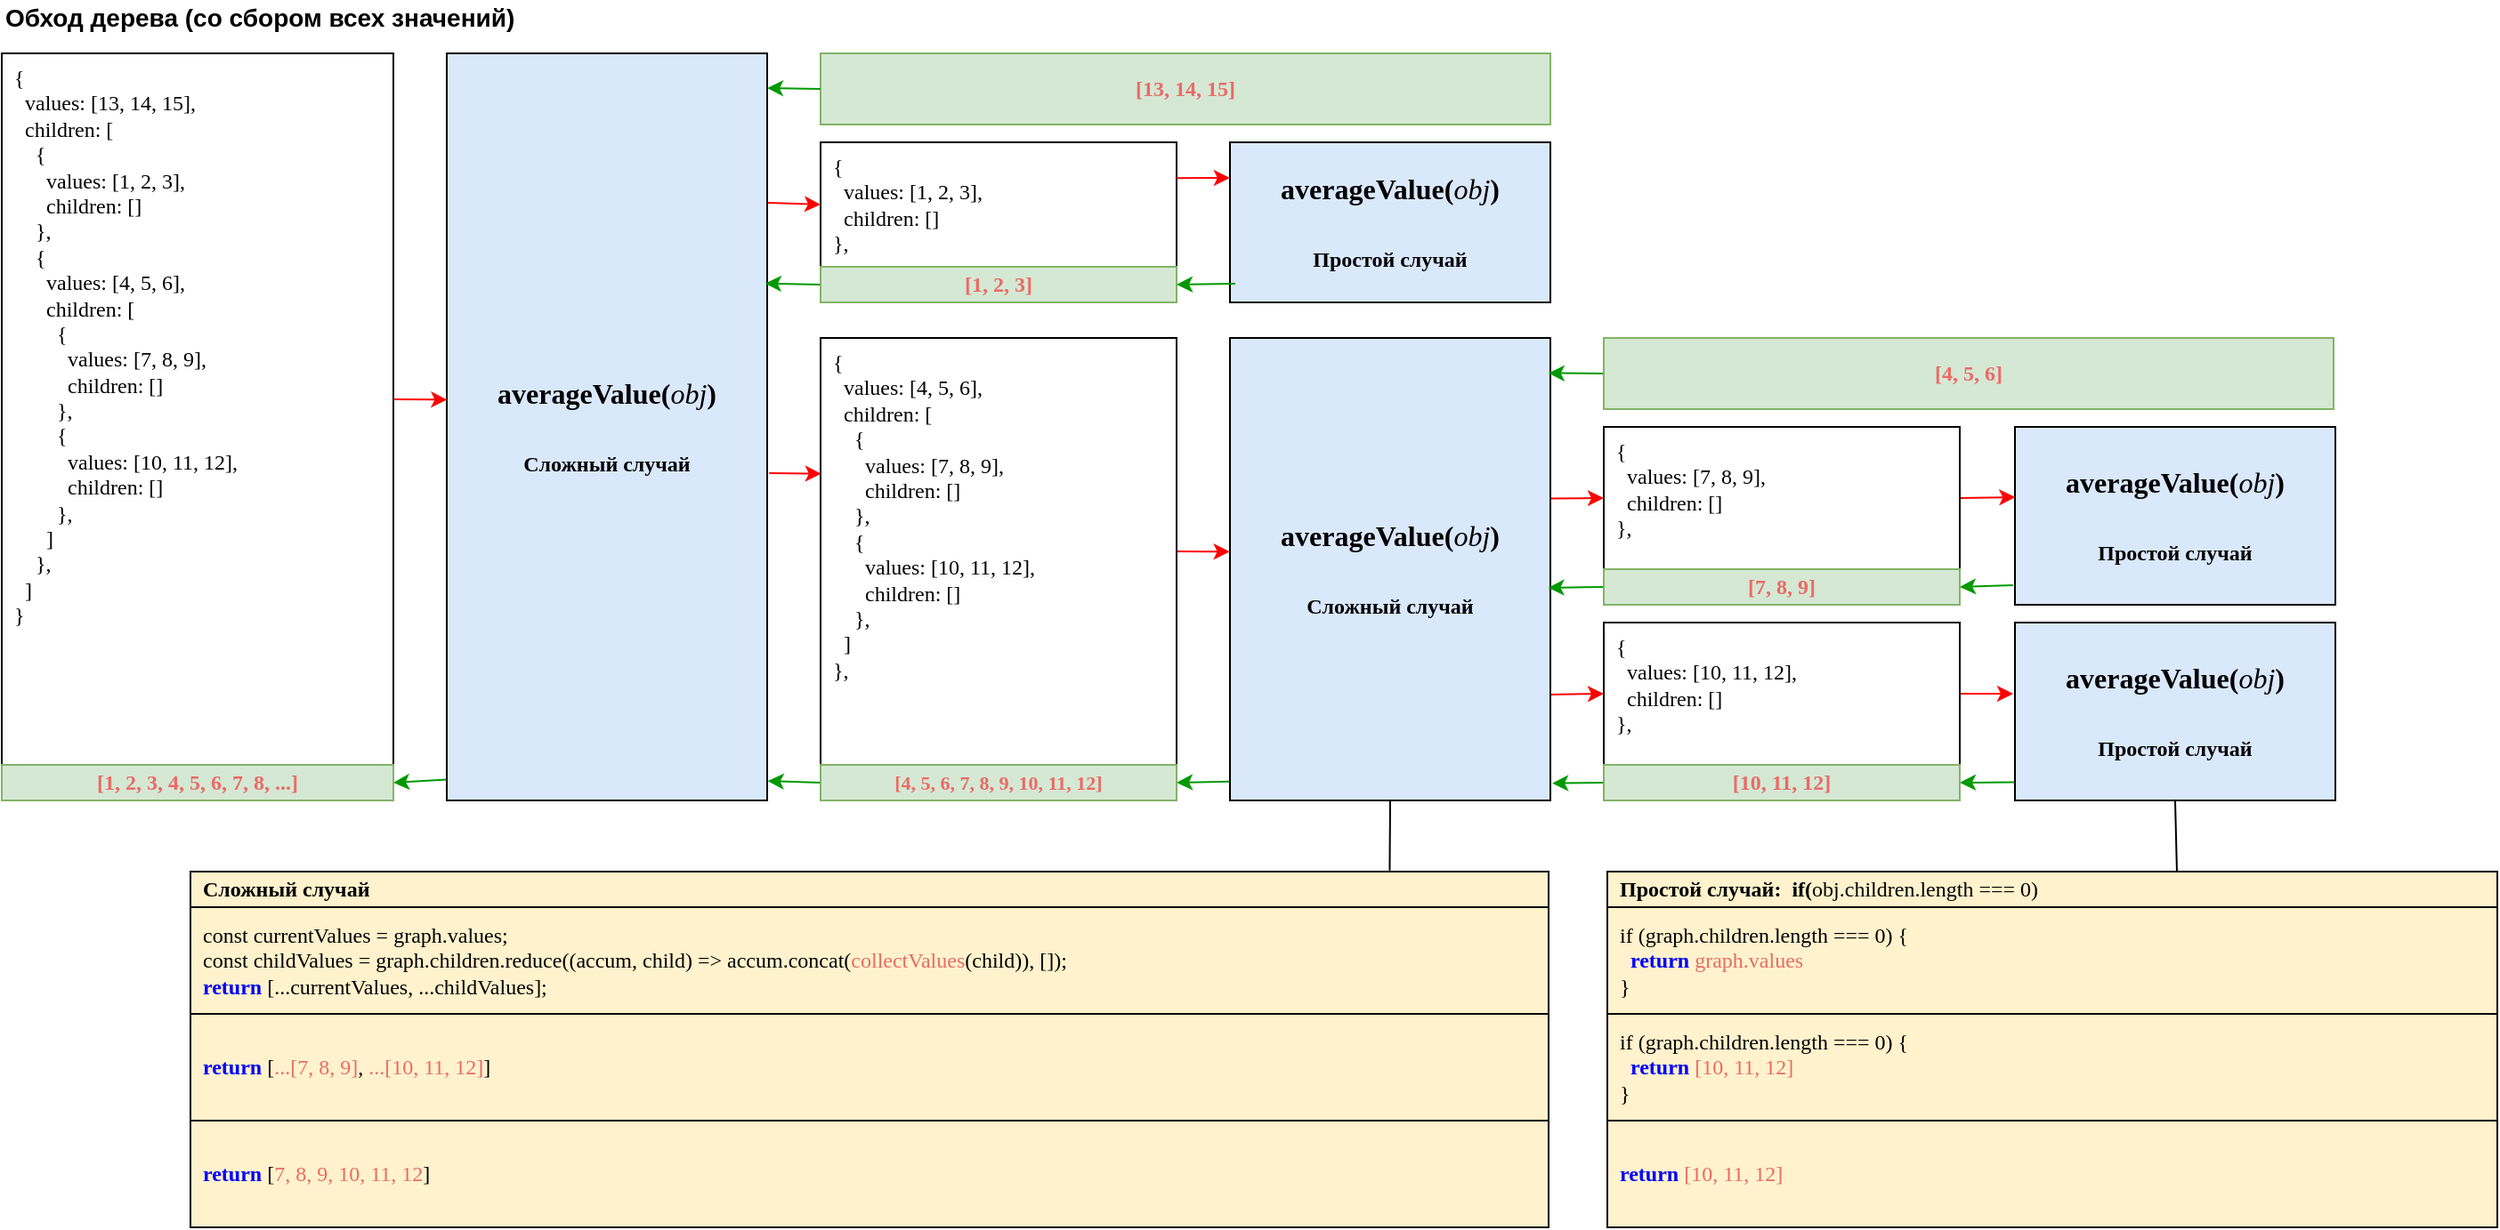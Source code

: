 <mxfile version="16.5.1" type="device"><diagram id="dmgtFecwRVRcoEDTW0UY" name="Page-1"><mxGraphModel dx="1422" dy="875" grid="1" gridSize="10" guides="1" tooltips="1" connect="1" arrows="1" fold="1" page="1" pageScale="1" pageWidth="827" pageHeight="1169" math="0" shadow="0"><root><mxCell id="0"/><mxCell id="1" parent="0"/><mxCell id="QXb-2TPMlepAqoLkhRyg-38" value="Обход дерева (со сбором всех значений)" style="text;html=1;align=left;verticalAlign=middle;resizable=0;points=[];autosize=1;strokeColor=none;fillColor=none;fontStyle=1;fontSize=14;" parent="1" vertex="1"><mxGeometry x="20" y="10" width="300" height="20" as="geometry"/></mxCell><mxCell id="5UP8F2NL8LWJWZPyWAR8-9" value="&lt;div&gt;{&lt;/div&gt;&lt;div&gt;&amp;nbsp; values: [13, 14, 15],&lt;/div&gt;&lt;div&gt;&amp;nbsp; children: [&lt;/div&gt;&lt;div&gt;&amp;nbsp; &amp;nbsp; {&lt;/div&gt;&lt;div&gt;&amp;nbsp; &amp;nbsp; &amp;nbsp; values: [1, 2, 3],&lt;/div&gt;&lt;div&gt;&amp;nbsp; &amp;nbsp; &amp;nbsp; children: []&lt;/div&gt;&lt;div&gt;&amp;nbsp; &amp;nbsp; },&lt;/div&gt;&lt;div&gt;&amp;nbsp; &amp;nbsp; {&lt;/div&gt;&lt;div&gt;&amp;nbsp; &amp;nbsp; &amp;nbsp; values: [4, 5, 6],&lt;/div&gt;&lt;div&gt;&amp;nbsp; &amp;nbsp; &amp;nbsp; children: [&lt;/div&gt;&lt;div&gt;&amp;nbsp; &amp;nbsp; &amp;nbsp; &amp;nbsp; {&lt;/div&gt;&lt;div&gt;&amp;nbsp; &amp;nbsp; &amp;nbsp; &amp;nbsp; &amp;nbsp; values: [7, 8, 9],&lt;/div&gt;&lt;div&gt;&amp;nbsp; &amp;nbsp; &amp;nbsp; &amp;nbsp; &amp;nbsp; children: []&lt;/div&gt;&lt;div&gt;&amp;nbsp; &amp;nbsp; &amp;nbsp; &amp;nbsp; },&lt;/div&gt;&lt;div&gt;&amp;nbsp; &amp;nbsp; &amp;nbsp; &amp;nbsp; {&lt;/div&gt;&lt;div&gt;&amp;nbsp; &amp;nbsp; &amp;nbsp; &amp;nbsp; &amp;nbsp; values: [10, 11, 12],&lt;/div&gt;&lt;div&gt;&amp;nbsp; &amp;nbsp; &amp;nbsp; &amp;nbsp; &amp;nbsp; children: []&lt;/div&gt;&lt;div&gt;&amp;nbsp; &amp;nbsp; &amp;nbsp; &amp;nbsp; },&lt;/div&gt;&lt;div&gt;&amp;nbsp; &amp;nbsp; &amp;nbsp; ]&lt;/div&gt;&lt;div&gt;&amp;nbsp; &amp;nbsp; },&lt;/div&gt;&lt;div&gt;&amp;nbsp; ]&lt;/div&gt;&lt;div&gt;}&lt;/div&gt;" style="rounded=0;whiteSpace=wrap;html=1;shadow=0;fontFamily=Consolas;strokeColor=default;gradientColor=none;spacingLeft=5;spacingRight=5;align=left;verticalAlign=top;" parent="1" vertex="1"><mxGeometry x="20" y="40" width="220" height="400" as="geometry"/></mxCell><mxCell id="QH0IXqpswC3jFr7NmRqe-2" value="&lt;div&gt;{&lt;/div&gt;&lt;div&gt;&amp;nbsp; values: [1, 2, 3],&lt;/div&gt;&lt;div&gt;&amp;nbsp; children: []&lt;/div&gt;&lt;div&gt;},&lt;/div&gt;" style="rounded=0;whiteSpace=wrap;html=1;shadow=0;fontFamily=Consolas;align=left;spacingLeft=5;spacingRight=5;verticalAlign=top;" parent="1" vertex="1"><mxGeometry x="480" y="90" width="200" height="70" as="geometry"/></mxCell><mxCell id="Xfr0jiWELPqXWMudC1oe-54" style="edgeStyle=none;rounded=0;orthogonalLoop=1;jettySize=auto;html=1;exitX=1.006;exitY=0.562;exitDx=0;exitDy=0;entryX=0.002;entryY=0.318;entryDx=0;entryDy=0;entryPerimeter=0;fontFamily=Consolas;fontColor=#000000;strokeColor=#FF0000;exitPerimeter=0;" parent="1" source="QH0IXqpswC3jFr7NmRqe-20" target="Xfr0jiWELPqXWMudC1oe-3" edge="1"><mxGeometry relative="1" as="geometry"/></mxCell><mxCell id="Xfr0jiWELPqXWMudC1oe-55" style="edgeStyle=none;rounded=0;orthogonalLoop=1;jettySize=auto;html=1;exitX=1.002;exitY=0.2;exitDx=0;exitDy=0;entryX=0;entryY=0.5;entryDx=0;entryDy=0;fontFamily=Consolas;fontColor=#000000;strokeColor=#FF0000;exitPerimeter=0;" parent="1" source="QH0IXqpswC3jFr7NmRqe-20" target="QH0IXqpswC3jFr7NmRqe-2" edge="1"><mxGeometry relative="1" as="geometry"/></mxCell><mxCell id="Xfr0jiWELPqXWMudC1oe-70" style="edgeStyle=none;rounded=0;orthogonalLoop=1;jettySize=auto;html=1;exitX=0.001;exitY=0.972;exitDx=0;exitDy=0;entryX=1;entryY=0.5;entryDx=0;entryDy=0;fontFamily=Consolas;fontColor=#EA6B66;endArrow=classic;endFill=1;strokeColor=#009900;exitPerimeter=0;" parent="1" source="QH0IXqpswC3jFr7NmRqe-20" target="QH0IXqpswC3jFr7NmRqe-111" edge="1"><mxGeometry relative="1" as="geometry"/></mxCell><mxCell id="QH0IXqpswC3jFr7NmRqe-20" value="averageValue(&lt;i style=&quot;font-weight: 400&quot;&gt;obj&lt;/i&gt;)&lt;br&gt;&lt;br&gt;&lt;b style=&quot;font-size: 12px&quot;&gt;Сложный случай&lt;/b&gt;" style="rounded=0;fillColor=#dae8fc;strokeColor=default;shadow=0;gradientColor=none;whiteSpace=wrap;html=1;fontFamily=Consolas;fontSize=16;fontStyle=1;glass=0;" parent="1" vertex="1"><mxGeometry x="270" y="40" width="180" height="420" as="geometry"/></mxCell><mxCell id="Xfr0jiWELPqXWMudC1oe-68" style="edgeStyle=none;rounded=0;orthogonalLoop=1;jettySize=auto;html=1;exitX=0;exitY=0.5;exitDx=0;exitDy=0;entryX=0.994;entryY=0.308;entryDx=0;entryDy=0;entryPerimeter=0;fontFamily=Consolas;fontColor=#EA6B66;endArrow=classic;endFill=1;strokeColor=#009900;" parent="1" source="QH0IXqpswC3jFr7NmRqe-22" target="QH0IXqpswC3jFr7NmRqe-20" edge="1"><mxGeometry relative="1" as="geometry"/></mxCell><mxCell id="QH0IXqpswC3jFr7NmRqe-22" value="&lt;span style=&quot;color: rgb(234 , 107 , 102) ; font-family: &amp;#34;consolas&amp;#34; ; text-align: left&quot;&gt;[1, 2, 3]&lt;/span&gt;" style="rounded=0;whiteSpace=wrap;html=1;shadow=0;fontFamily=Consolas;strokeColor=#82b366;align=center;spacingLeft=5;spacingRight=5;verticalAlign=middle;fillColor=#d5e8d4;fontStyle=1" parent="1" vertex="1"><mxGeometry x="480" y="160" width="200" height="20" as="geometry"/></mxCell><mxCell id="QH0IXqpswC3jFr7NmRqe-111" value="&lt;div style=&quot;text-align: left&quot;&gt;&lt;font color=&quot;#ea6b66&quot; face=&quot;consolas&quot;&gt;[1, 2, 3, 4, 5, 6, 7, 8, ...&lt;/font&gt;&lt;span style=&quot;color: rgb(234 , 107 , 102) ; font-family: &amp;#34;consolas&amp;#34;&quot;&gt;]&lt;/span&gt;&lt;/div&gt;" style="rounded=0;whiteSpace=wrap;html=1;shadow=0;fontFamily=Consolas;strokeColor=#82b366;align=center;spacingLeft=5;spacingRight=5;verticalAlign=middle;fillColor=#d5e8d4;fontStyle=1" parent="1" vertex="1"><mxGeometry x="20" y="440" width="220" height="20" as="geometry"/></mxCell><mxCell id="Xfr0jiWELPqXWMudC1oe-49" style="edgeStyle=none;rounded=0;orthogonalLoop=1;jettySize=auto;html=1;exitX=0.998;exitY=0.347;exitDx=0;exitDy=0;entryX=0;entryY=0.5;entryDx=0;entryDy=0;fontFamily=Consolas;fontColor=#000000;exitPerimeter=0;strokeColor=#FF0000;" parent="1" source="Xfr0jiWELPqXWMudC1oe-2" target="Xfr0jiWELPqXWMudC1oe-7" edge="1"><mxGeometry relative="1" as="geometry"/></mxCell><mxCell id="Xfr0jiWELPqXWMudC1oe-50" style="edgeStyle=none;rounded=0;orthogonalLoop=1;jettySize=auto;html=1;exitX=0.997;exitY=0.771;exitDx=0;exitDy=0;entryX=0;entryY=0.5;entryDx=0;entryDy=0;fontFamily=Consolas;fontColor=#000000;strokeColor=#FF0000;exitPerimeter=0;" parent="1" source="Xfr0jiWELPqXWMudC1oe-2" target="Xfr0jiWELPqXWMudC1oe-10" edge="1"><mxGeometry relative="1" as="geometry"/></mxCell><mxCell id="Xfr0jiWELPqXWMudC1oe-58" style="edgeStyle=none;rounded=0;orthogonalLoop=1;jettySize=auto;html=1;exitX=0.5;exitY=1;exitDx=0;exitDy=0;entryX=0.883;entryY=-0.029;entryDx=0;entryDy=0;entryPerimeter=0;fontFamily=Consolas;fontColor=#000000;endArrow=none;endFill=0;strokeColor=#000000;" parent="1" source="Xfr0jiWELPqXWMudC1oe-2" target="Xfr0jiWELPqXWMudC1oe-23" edge="1"><mxGeometry relative="1" as="geometry"/></mxCell><mxCell id="Xfr0jiWELPqXWMudC1oe-67" style="edgeStyle=none;rounded=0;orthogonalLoop=1;jettySize=auto;html=1;exitX=0;exitY=0.959;exitDx=0;exitDy=0;entryX=1;entryY=0.5;entryDx=0;entryDy=0;fontFamily=Consolas;fontColor=#EA6B66;endArrow=classic;endFill=1;strokeColor=#009900;exitPerimeter=0;" parent="1" source="Xfr0jiWELPqXWMudC1oe-2" target="Xfr0jiWELPqXWMudC1oe-4" edge="1"><mxGeometry relative="1" as="geometry"/></mxCell><mxCell id="Xfr0jiWELPqXWMudC1oe-2" value="&lt;span style=&quot;font-weight: 700&quot;&gt;averageValue(&lt;/span&gt;&lt;i&gt;obj&lt;/i&gt;&lt;span style=&quot;font-weight: 700&quot;&gt;)&lt;br&gt;&lt;br&gt;&lt;/span&gt;&lt;b style=&quot;font-size: 12px&quot;&gt;Сложный случай&lt;/b&gt;&lt;span style=&quot;font-weight: 700&quot;&gt;&lt;br&gt;&lt;/span&gt;" style="rounded=0;fillColor=#dae8fc;strokeColor=default;shadow=0;gradientColor=none;whiteSpace=wrap;html=1;fontFamily=Consolas;fontSize=16;" parent="1" vertex="1"><mxGeometry x="710" y="200" width="180" height="260" as="geometry"/></mxCell><mxCell id="Xfr0jiWELPqXWMudC1oe-53" style="edgeStyle=none;rounded=0;orthogonalLoop=1;jettySize=auto;html=1;exitX=1;exitY=0.5;exitDx=0;exitDy=0;fontFamily=Consolas;fontColor=#000000;strokeColor=#FF0000;entryX=-0.001;entryY=0.462;entryDx=0;entryDy=0;entryPerimeter=0;" parent="1" source="Xfr0jiWELPqXWMudC1oe-3" target="Xfr0jiWELPqXWMudC1oe-2" edge="1"><mxGeometry relative="1" as="geometry"><mxPoint x="710" y="315.143" as="targetPoint"/></mxGeometry></mxCell><mxCell id="Xfr0jiWELPqXWMudC1oe-3" value="&lt;div&gt;{&lt;/div&gt;&lt;div&gt;&amp;nbsp; values: [4, 5, 6],&lt;/div&gt;&lt;div&gt;&amp;nbsp; children: [&lt;/div&gt;&lt;div&gt;&amp;nbsp; &amp;nbsp; {&lt;/div&gt;&lt;div&gt;&amp;nbsp; &amp;nbsp; &amp;nbsp; values: [7, 8, 9],&lt;/div&gt;&lt;div&gt;&amp;nbsp; &amp;nbsp; &amp;nbsp; children: []&lt;/div&gt;&lt;div&gt;&amp;nbsp; &amp;nbsp; },&lt;/div&gt;&lt;div&gt;&amp;nbsp; &amp;nbsp; {&lt;/div&gt;&lt;div&gt;&amp;nbsp; &amp;nbsp; &amp;nbsp; values: [10, 11, 12],&lt;/div&gt;&lt;div&gt;&amp;nbsp; &amp;nbsp; &amp;nbsp; children: []&lt;/div&gt;&lt;div&gt;&amp;nbsp; &amp;nbsp; },&lt;/div&gt;&lt;div&gt;&amp;nbsp; ]&lt;/div&gt;&lt;div&gt;},&lt;/div&gt;" style="rounded=0;whiteSpace=wrap;html=1;shadow=0;fontFamily=Consolas;align=left;spacingLeft=5;spacingRight=5;verticalAlign=top;" parent="1" vertex="1"><mxGeometry x="480" y="200" width="200" height="240" as="geometry"/></mxCell><mxCell id="Xfr0jiWELPqXWMudC1oe-69" style="edgeStyle=none;rounded=0;orthogonalLoop=1;jettySize=auto;html=1;exitX=0;exitY=0.5;exitDx=0;exitDy=0;entryX=1.002;entryY=0.974;entryDx=0;entryDy=0;entryPerimeter=0;fontFamily=Consolas;fontColor=#EA6B66;endArrow=classic;endFill=1;strokeColor=#009900;" parent="1" source="Xfr0jiWELPqXWMudC1oe-4" target="QH0IXqpswC3jFr7NmRqe-20" edge="1"><mxGeometry relative="1" as="geometry"/></mxCell><mxCell id="Xfr0jiWELPqXWMudC1oe-4" value="&lt;div style=&quot;text-align: left; font-size: 11px;&quot;&gt;&lt;span style=&quot;font-size: 11px;&quot;&gt;&lt;font color=&quot;#ea6b66&quot; face=&quot;consolas&quot; style=&quot;font-size: 11px;&quot;&gt;[4, 5, 6, 7, 8, 9, 10, 11, 12]&lt;/font&gt;&lt;/span&gt;&lt;/div&gt;" style="rounded=0;whiteSpace=wrap;html=1;shadow=0;fontFamily=Consolas;strokeColor=#82b366;align=center;spacingLeft=5;spacingRight=5;verticalAlign=middle;fillColor=#d5e8d4;fontStyle=1;fontSize=11;" parent="1" vertex="1"><mxGeometry x="480" y="440" width="200" height="20" as="geometry"/></mxCell><mxCell id="Xfr0jiWELPqXWMudC1oe-62" style="edgeStyle=none;rounded=0;orthogonalLoop=1;jettySize=auto;html=1;exitX=-0.006;exitY=0.89;exitDx=0;exitDy=0;entryX=1;entryY=0.5;entryDx=0;entryDy=0;fontFamily=Consolas;fontColor=#EA6B66;endArrow=classic;endFill=1;strokeColor=#009900;exitPerimeter=0;" parent="1" source="Xfr0jiWELPqXWMudC1oe-6" target="Xfr0jiWELPqXWMudC1oe-8" edge="1"><mxGeometry relative="1" as="geometry"/></mxCell><mxCell id="Xfr0jiWELPqXWMudC1oe-6" value="&lt;span style=&quot;font-weight: 700&quot;&gt;averageValue(&lt;/span&gt;&lt;i&gt;obj&lt;/i&gt;&lt;b&gt;)&lt;/b&gt;&lt;br&gt;&lt;font style=&quot;font-size: 12px&quot;&gt;&lt;br&gt;&lt;b&gt;Простой случай&lt;/b&gt;&lt;/font&gt;" style="fillColor=#dae8fc;strokeColor=default;shadow=0;gradientColor=none;whiteSpace=wrap;html=1;fontFamily=Consolas;fontSize=16;" parent="1" vertex="1"><mxGeometry x="1151" y="250" width="180" height="100" as="geometry"/></mxCell><mxCell id="Xfr0jiWELPqXWMudC1oe-51" style="edgeStyle=none;rounded=0;orthogonalLoop=1;jettySize=auto;html=1;exitX=1;exitY=0.5;exitDx=0;exitDy=0;entryX=0.001;entryY=0.395;entryDx=0;entryDy=0;entryPerimeter=0;fontFamily=Consolas;fontColor=#000000;strokeColor=#FF0000;" parent="1" source="Xfr0jiWELPqXWMudC1oe-7" target="Xfr0jiWELPqXWMudC1oe-6" edge="1"><mxGeometry relative="1" as="geometry"/></mxCell><mxCell id="Xfr0jiWELPqXWMudC1oe-7" value="&lt;div&gt;{&lt;/div&gt;&lt;div&gt;&amp;nbsp; values: [7, 8, 9],&lt;/div&gt;&lt;div&gt;&amp;nbsp; children: []&lt;/div&gt;&lt;div&gt;},&lt;/div&gt;" style="rounded=0;whiteSpace=wrap;html=1;shadow=0;fontFamily=Consolas;align=left;spacingLeft=5;spacingRight=5;verticalAlign=top;" parent="1" vertex="1"><mxGeometry x="920" y="250" width="200" height="80" as="geometry"/></mxCell><mxCell id="Xfr0jiWELPqXWMudC1oe-65" style="edgeStyle=none;rounded=0;orthogonalLoop=1;jettySize=auto;html=1;exitX=0;exitY=0.5;exitDx=0;exitDy=0;entryX=0.993;entryY=0.54;entryDx=0;entryDy=0;entryPerimeter=0;fontFamily=Consolas;fontColor=#EA6B66;endArrow=classic;endFill=1;strokeColor=#009900;" parent="1" source="Xfr0jiWELPqXWMudC1oe-8" target="Xfr0jiWELPqXWMudC1oe-2" edge="1"><mxGeometry relative="1" as="geometry"/></mxCell><mxCell id="Xfr0jiWELPqXWMudC1oe-8" value="&lt;span style=&quot;color: rgb(234 , 107 , 102) ; font-family: &amp;#34;consolas&amp;#34; ; text-align: left&quot;&gt;[7, 8, 9]&lt;/span&gt;" style="rounded=0;whiteSpace=wrap;html=1;shadow=0;fontFamily=Consolas;strokeColor=#82b366;align=center;spacingLeft=5;spacingRight=5;verticalAlign=middle;fillColor=#d5e8d4;fontStyle=1" parent="1" vertex="1"><mxGeometry x="920" y="330" width="200" height="20" as="geometry"/></mxCell><mxCell id="Xfr0jiWELPqXWMudC1oe-57" style="edgeStyle=none;rounded=0;orthogonalLoop=1;jettySize=auto;html=1;exitX=0.5;exitY=1;exitDx=0;exitDy=0;entryX=0.64;entryY=0.029;entryDx=0;entryDy=0;entryPerimeter=0;fontFamily=Consolas;fontColor=#000000;strokeColor=#000000;endArrow=none;endFill=0;" parent="1" source="Xfr0jiWELPqXWMudC1oe-9" target="Xfr0jiWELPqXWMudC1oe-13" edge="1"><mxGeometry relative="1" as="geometry"/></mxCell><mxCell id="Xfr0jiWELPqXWMudC1oe-63" style="edgeStyle=none;rounded=0;orthogonalLoop=1;jettySize=auto;html=1;exitX=-0.002;exitY=0.897;exitDx=0;exitDy=0;entryX=1;entryY=0.5;entryDx=0;entryDy=0;fontFamily=Consolas;fontColor=#EA6B66;endArrow=classic;endFill=1;strokeColor=#009900;exitPerimeter=0;" parent="1" source="Xfr0jiWELPqXWMudC1oe-9" target="Xfr0jiWELPqXWMudC1oe-11" edge="1"><mxGeometry relative="1" as="geometry"/></mxCell><mxCell id="Xfr0jiWELPqXWMudC1oe-9" value="&lt;span style=&quot;font-weight: 700&quot;&gt;averageValue(&lt;/span&gt;&lt;i&gt;obj&lt;/i&gt;&lt;b&gt;)&lt;/b&gt;&lt;br&gt;&lt;font style=&quot;font-size: 12px&quot;&gt;&lt;br&gt;&lt;b&gt;Простой случай&lt;/b&gt;&lt;/font&gt;" style="rounded=0;fillColor=#dae8fc;strokeColor=default;shadow=0;gradientColor=none;whiteSpace=wrap;html=1;fontFamily=Consolas;fontSize=16;" parent="1" vertex="1"><mxGeometry x="1151" y="360" width="180" height="100" as="geometry"/></mxCell><mxCell id="Xfr0jiWELPqXWMudC1oe-52" style="edgeStyle=none;rounded=0;orthogonalLoop=1;jettySize=auto;html=1;exitX=1;exitY=0.5;exitDx=0;exitDy=0;fontFamily=Consolas;fontColor=#000000;strokeColor=#FF0000;" parent="1" source="Xfr0jiWELPqXWMudC1oe-10" edge="1"><mxGeometry relative="1" as="geometry"><mxPoint x="1150" y="400" as="targetPoint"/></mxGeometry></mxCell><mxCell id="Xfr0jiWELPqXWMudC1oe-10" value="&lt;div&gt;{&lt;/div&gt;&lt;div&gt;&amp;nbsp; values: [10, 11, 12],&lt;/div&gt;&lt;div&gt;&amp;nbsp; children: []&lt;/div&gt;&lt;div&gt;},&lt;/div&gt;" style="rounded=0;whiteSpace=wrap;html=1;shadow=0;fontFamily=Consolas;align=left;spacingLeft=5;spacingRight=5;verticalAlign=top;" parent="1" vertex="1"><mxGeometry x="920" y="360" width="200" height="80" as="geometry"/></mxCell><mxCell id="Xfr0jiWELPqXWMudC1oe-64" style="edgeStyle=none;rounded=0;orthogonalLoop=1;jettySize=auto;html=1;exitX=0;exitY=0.5;exitDx=0;exitDy=0;entryX=1.006;entryY=0.963;entryDx=0;entryDy=0;entryPerimeter=0;fontFamily=Consolas;fontColor=#EA6B66;endArrow=classic;endFill=1;strokeColor=#009900;" parent="1" source="Xfr0jiWELPqXWMudC1oe-11" target="Xfr0jiWELPqXWMudC1oe-2" edge="1"><mxGeometry relative="1" as="geometry"/></mxCell><mxCell id="Xfr0jiWELPqXWMudC1oe-11" value="&lt;span style=&quot;color: rgb(234 , 107 , 102) ; font-family: &amp;#34;consolas&amp;#34; ; text-align: left&quot;&gt;[10, 11, 12]&lt;/span&gt;" style="rounded=0;whiteSpace=wrap;html=1;shadow=0;fontFamily=Consolas;strokeColor=#82b366;align=center;spacingLeft=5;spacingRight=5;verticalAlign=middle;fillColor=#d5e8d4;fontStyle=1" parent="1" vertex="1"><mxGeometry x="920" y="440" width="200" height="20" as="geometry"/></mxCell><mxCell id="Xfr0jiWELPqXWMudC1oe-12" value="" style="shape=table;startSize=0;container=1;collapsible=0;childLayout=tableLayout;fontColor=#EA6B66;fillColor=#FFF2CC;align=left;spacingLeft=5;spacingRight=5;" parent="1" vertex="1"><mxGeometry x="922" y="500" width="500" height="200" as="geometry"/></mxCell><mxCell id="Xfr0jiWELPqXWMudC1oe-13" style="shape=tableRow;horizontal=0;startSize=0;swimlaneHead=0;swimlaneBody=0;top=0;left=0;bottom=0;right=0;collapsible=0;dropTarget=0;fillColor=none;points=[[0,0.5],[1,0.5]];portConstraint=eastwest;fontColor=#EA6B66;" parent="Xfr0jiWELPqXWMudC1oe-12" vertex="1"><mxGeometry width="500" height="20" as="geometry"/></mxCell><mxCell id="Xfr0jiWELPqXWMudC1oe-14" value="&lt;font color=&quot;#000000&quot;&gt;&lt;b&gt;Простой случай:&amp;nbsp; if(&lt;/b&gt;obj.children.length === 0)&lt;/font&gt;" style="shape=partialRectangle;html=1;connectable=0;overflow=hidden;fillColor=none;top=0;left=0;bottom=0;right=0;pointerEvents=1;fontColor=#EA6B66;whiteSpace=wrap;align=left;spacingLeft=5;spacingRight=5;fontFamily=Consolas;" parent="Xfr0jiWELPqXWMudC1oe-13" vertex="1"><mxGeometry width="500" height="20" as="geometry"><mxRectangle width="500" height="20" as="alternateBounds"/></mxGeometry></mxCell><mxCell id="Xfr0jiWELPqXWMudC1oe-15" value="" style="shape=tableRow;horizontal=0;startSize=0;swimlaneHead=0;swimlaneBody=0;top=0;left=0;bottom=0;right=0;collapsible=0;dropTarget=0;fillColor=none;points=[[0,0.5],[1,0.5]];portConstraint=eastwest;fontColor=#EA6B66;" parent="Xfr0jiWELPqXWMudC1oe-12" vertex="1"><mxGeometry y="20" width="500" height="60" as="geometry"/></mxCell><mxCell id="Xfr0jiWELPqXWMudC1oe-16" value="&lt;div&gt;&lt;div&gt;&lt;font color=&quot;#000000&quot; face=&quot;consolas&quot;&gt;if (graph.children.length === 0) {&lt;/font&gt;&lt;/div&gt;&lt;div&gt;&lt;font color=&quot;#000000&quot; face=&quot;consolas&quot;&gt;&amp;nbsp;&amp;nbsp;&lt;/font&gt;&lt;b style=&quot;color: rgb(0 , 0 , 0) ; font-family: &amp;#34;consolas&amp;#34;&quot;&gt;&lt;font color=&quot;#0000ff&quot;&gt;return&lt;/font&gt;&lt;/b&gt;&lt;font color=&quot;#000000&quot; face=&quot;consolas&quot;&gt;&amp;nbsp;&lt;/font&gt;&lt;font face=&quot;consolas&quot;&gt;graph.values&lt;/font&gt;&lt;/div&gt;&lt;div&gt;&lt;font color=&quot;#000000&quot; face=&quot;consolas&quot;&gt;}&lt;/font&gt;&lt;/div&gt;&lt;/div&gt;" style="shape=partialRectangle;html=1;connectable=0;overflow=hidden;fillColor=none;top=0;left=0;bottom=0;right=0;pointerEvents=1;fontColor=#EA6B66;whiteSpace=wrap;align=left;spacingLeft=5;spacingRight=5;" parent="Xfr0jiWELPqXWMudC1oe-15" vertex="1"><mxGeometry width="500" height="60" as="geometry"><mxRectangle width="500" height="60" as="alternateBounds"/></mxGeometry></mxCell><mxCell id="Xfr0jiWELPqXWMudC1oe-17" value="" style="shape=tableRow;horizontal=0;startSize=0;swimlaneHead=0;swimlaneBody=0;top=0;left=0;bottom=0;right=0;collapsible=0;dropTarget=0;fillColor=none;points=[[0,0.5],[1,0.5]];portConstraint=eastwest;fontColor=#EA6B66;align=left;" parent="Xfr0jiWELPqXWMudC1oe-12" vertex="1"><mxGeometry y="80" width="500" height="60" as="geometry"/></mxCell><mxCell id="Xfr0jiWELPqXWMudC1oe-18" value="&lt;div style=&quot;font-family: &amp;#34;consolas&amp;#34;&quot;&gt;&lt;div style=&quot;color: rgb(234 , 107 , 102) ; font-family: &amp;#34;helvetica&amp;#34;&quot;&gt;&lt;font color=&quot;#000000&quot; face=&quot;consolas&quot;&gt;if (graph.children.length === 0) {&lt;/font&gt;&lt;/div&gt;&lt;div style=&quot;font-family: &amp;#34;helvetica&amp;#34;&quot;&gt;&lt;font color=&quot;#000000&quot; face=&quot;consolas&quot; style=&quot;color: rgb(234 , 107 , 102)&quot;&gt;&amp;nbsp;&amp;nbsp;&lt;/font&gt;&lt;b style=&quot;color: rgb(0 , 0 , 0) ; font-family: &amp;#34;consolas&amp;#34;&quot;&gt;&lt;font color=&quot;#0000ff&quot;&gt;return&lt;/font&gt;&lt;/b&gt;&lt;font color=&quot;#000000&quot; face=&quot;consolas&quot; style=&quot;color: rgb(234 , 107 , 102)&quot;&gt;&amp;nbsp;&lt;/font&gt;&lt;font face=&quot;consolas&quot;&gt;[10, 11, 12]&lt;/font&gt;&lt;/div&gt;&lt;div style=&quot;color: rgb(234 , 107 , 102) ; font-family: &amp;#34;helvetica&amp;#34;&quot;&gt;&lt;font color=&quot;#000000&quot; face=&quot;consolas&quot;&gt;}&lt;/font&gt;&lt;/div&gt;&lt;/div&gt;" style="shape=partialRectangle;html=1;whiteSpace=wrap;connectable=0;overflow=hidden;fillColor=none;top=0;left=0;bottom=0;right=0;pointerEvents=1;fontColor=#EA6B66;align=left;spacingBottom=0;spacingLeft=5;spacingRight=5;" parent="Xfr0jiWELPqXWMudC1oe-17" vertex="1"><mxGeometry width="500" height="60" as="geometry"><mxRectangle width="500" height="60" as="alternateBounds"/></mxGeometry></mxCell><mxCell id="MJOsZDhf4kGICT9vVMlH-18" style="shape=tableRow;horizontal=0;startSize=0;swimlaneHead=0;swimlaneBody=0;top=0;left=0;bottom=0;right=0;collapsible=0;dropTarget=0;fillColor=none;points=[[0,0.5],[1,0.5]];portConstraint=eastwest;fontColor=#EA6B66;align=left;" parent="Xfr0jiWELPqXWMudC1oe-12" vertex="1"><mxGeometry y="140" width="500" height="60" as="geometry"/></mxCell><mxCell id="MJOsZDhf4kGICT9vVMlH-19" value="&lt;b style=&quot;color: rgb(0 , 0 , 0) ; font-family: &amp;#34;consolas&amp;#34;&quot;&gt;&lt;font color=&quot;#0000ff&quot;&gt;return&lt;/font&gt;&lt;/b&gt;&lt;font face=&quot;consolas&quot;&gt;&amp;nbsp;&lt;/font&gt;&lt;font face=&quot;consolas&quot;&gt;[10, 11, 12]&lt;/font&gt;" style="shape=partialRectangle;html=1;whiteSpace=wrap;connectable=0;overflow=hidden;fillColor=none;top=0;left=0;bottom=0;right=0;pointerEvents=1;fontColor=#EA6B66;align=left;spacingBottom=0;spacingLeft=5;spacingRight=5;" parent="MJOsZDhf4kGICT9vVMlH-18" vertex="1"><mxGeometry width="500" height="60" as="geometry"><mxRectangle width="500" height="60" as="alternateBounds"/></mxGeometry></mxCell><mxCell id="Xfr0jiWELPqXWMudC1oe-22" value="" style="shape=table;startSize=0;container=1;collapsible=0;childLayout=tableLayout;fontColor=#EA6B66;fillColor=#FFF2CC;align=left;spacingLeft=5;spacingRight=5;" parent="1" vertex="1"><mxGeometry x="126" y="500" width="763" height="200" as="geometry"/></mxCell><mxCell id="Xfr0jiWELPqXWMudC1oe-23" style="shape=tableRow;horizontal=0;startSize=0;swimlaneHead=0;swimlaneBody=0;top=0;left=0;bottom=0;right=0;collapsible=0;dropTarget=0;fillColor=none;points=[[0,0.5],[1,0.5]];portConstraint=eastwest;fontColor=#EA6B66;" parent="Xfr0jiWELPqXWMudC1oe-22" vertex="1"><mxGeometry width="763" height="20" as="geometry"/></mxCell><mxCell id="Xfr0jiWELPqXWMudC1oe-24" value="&lt;font color=&quot;#000000&quot;&gt;&lt;b&gt;Сложный случай&lt;/b&gt;&lt;/font&gt;" style="shape=partialRectangle;html=1;connectable=0;overflow=hidden;fillColor=none;top=0;left=0;bottom=0;right=0;pointerEvents=1;fontColor=#EA6B66;whiteSpace=wrap;align=left;spacingLeft=5;spacingRight=5;fontFamily=Consolas;" parent="Xfr0jiWELPqXWMudC1oe-23" vertex="1"><mxGeometry width="763" height="20" as="geometry"><mxRectangle width="763" height="20" as="alternateBounds"/></mxGeometry></mxCell><mxCell id="Xfr0jiWELPqXWMudC1oe-25" value="" style="shape=tableRow;horizontal=0;startSize=0;swimlaneHead=0;swimlaneBody=0;top=0;left=0;bottom=0;right=0;collapsible=0;dropTarget=0;fillColor=none;points=[[0,0.5],[1,0.5]];portConstraint=eastwest;fontColor=#EA6B66;" parent="Xfr0jiWELPqXWMudC1oe-22" vertex="1"><mxGeometry y="20" width="763" height="60" as="geometry"/></mxCell><mxCell id="Xfr0jiWELPqXWMudC1oe-26" value="&lt;div&gt;&lt;font color=&quot;#000000&quot; face=&quot;consolas&quot;&gt;const currentValues = graph.values;&lt;/font&gt;&lt;/div&gt;&lt;div&gt;&lt;font color=&quot;#000000&quot; face=&quot;consolas&quot;&gt;const childValues = graph.children.reduce((accum, child) =&amp;gt; accum.concat(&lt;/font&gt;&lt;font face=&quot;consolas&quot;&gt;collectValues&lt;/font&gt;&lt;font color=&quot;#000000&quot; face=&quot;consolas&quot;&gt;(child)), []);&lt;/font&gt;&lt;/div&gt;&lt;b style=&quot;color: rgb(0 , 0 , 0) ; font-family: &amp;#34;consolas&amp;#34;&quot;&gt;&lt;font color=&quot;#0000ff&quot;&gt;return&lt;/font&gt;&lt;/b&gt;&lt;font color=&quot;#000000&quot; face=&quot;consolas&quot;&gt;&amp;nbsp;&lt;/font&gt;&lt;span style=&quot;color: rgb(0 , 0 , 0) ; font-family: &amp;#34;consolas&amp;#34;&quot;&gt;[...currentValues, ...childValues];&lt;/span&gt;&lt;font color=&quot;#000000&quot; face=&quot;consolas&quot;&gt;&lt;br&gt;&lt;/font&gt;" style="shape=partialRectangle;html=1;connectable=0;overflow=hidden;fillColor=none;top=0;left=0;bottom=0;right=0;pointerEvents=1;fontColor=#EA6B66;whiteSpace=wrap;align=left;spacingLeft=5;spacingRight=5;" parent="Xfr0jiWELPqXWMudC1oe-25" vertex="1"><mxGeometry width="763" height="60" as="geometry"><mxRectangle width="763" height="60" as="alternateBounds"/></mxGeometry></mxCell><mxCell id="Xfr0jiWELPqXWMudC1oe-27" value="" style="shape=tableRow;horizontal=0;startSize=0;swimlaneHead=0;swimlaneBody=0;top=0;left=0;bottom=0;right=0;collapsible=0;dropTarget=0;fillColor=none;points=[[0,0.5],[1,0.5]];portConstraint=eastwest;fontColor=#EA6B66;align=left;" parent="Xfr0jiWELPqXWMudC1oe-22" vertex="1"><mxGeometry y="80" width="763" height="60" as="geometry"/></mxCell><mxCell id="Xfr0jiWELPqXWMudC1oe-28" value="&lt;div style=&quot;font-family: &amp;#34;consolas&amp;#34;&quot;&gt;&lt;div style=&quot;font-family: &amp;#34;helvetica&amp;#34;&quot;&gt;&lt;div style=&quot;font-family: &amp;#34;helvetica&amp;#34;&quot;&gt;&lt;b style=&quot;color: rgb(0 , 0 , 0) ; font-family: &amp;#34;consolas&amp;#34;&quot;&gt;&lt;font color=&quot;#0000ff&quot;&gt;return&lt;/font&gt;&lt;/b&gt;&lt;font color=&quot;#000000&quot; face=&quot;consolas&quot;&gt;&amp;nbsp;&lt;/font&gt;&lt;span style=&quot;color: rgb(0 , 0 , 0) ; font-family: &amp;#34;consolas&amp;#34;&quot;&gt;[&lt;/span&gt;&lt;span style=&quot;font-family: &amp;#34;consolas&amp;#34;&quot;&gt;...[7, 8, 9]&lt;/span&gt;&lt;span style=&quot;color: rgb(0 , 0 , 0) ; font-family: &amp;#34;consolas&amp;#34;&quot;&gt;, &lt;/span&gt;&lt;span style=&quot;font-family: &amp;#34;consolas&amp;#34;&quot;&gt;...[10, 11, 12]&lt;/span&gt;&lt;span style=&quot;color: rgb(0 , 0 , 0) ; font-family: &amp;#34;consolas&amp;#34;&quot;&gt;]&lt;/span&gt;&lt;br&gt;&lt;/div&gt;&lt;/div&gt;&lt;/div&gt;" style="shape=partialRectangle;html=1;whiteSpace=wrap;connectable=0;overflow=hidden;fillColor=none;top=0;left=0;bottom=0;right=0;pointerEvents=1;fontColor=#EA6B66;align=left;spacingBottom=0;spacingLeft=5;spacingRight=5;" parent="Xfr0jiWELPqXWMudC1oe-27" vertex="1"><mxGeometry width="763" height="60" as="geometry"><mxRectangle width="763" height="60" as="alternateBounds"/></mxGeometry></mxCell><mxCell id="Xfr0jiWELPqXWMudC1oe-60" style="shape=tableRow;horizontal=0;startSize=0;swimlaneHead=0;swimlaneBody=0;top=0;left=0;bottom=0;right=0;collapsible=0;dropTarget=0;fillColor=none;points=[[0,0.5],[1,0.5]];portConstraint=eastwest;fontColor=#EA6B66;align=left;" parent="Xfr0jiWELPqXWMudC1oe-22" vertex="1"><mxGeometry y="140" width="763" height="60" as="geometry"/></mxCell><mxCell id="Xfr0jiWELPqXWMudC1oe-61" value="&lt;b style=&quot;color: rgb(0 , 0 , 0) ; font-family: &amp;#34;consolas&amp;#34;&quot;&gt;&lt;font color=&quot;#0000ff&quot;&gt;return&lt;/font&gt;&lt;/b&gt;&lt;font color=&quot;#000000&quot; face=&quot;consolas&quot;&gt;&amp;nbsp;&lt;/font&gt;&lt;span style=&quot;color: rgb(0 , 0 , 0) ; font-family: &amp;#34;consolas&amp;#34;&quot;&gt;[&lt;/span&gt;&lt;span style=&quot;font-family: &amp;#34;consolas&amp;#34;&quot;&gt;7, 8, 9,&amp;nbsp;&lt;/span&gt;&lt;span style=&quot;font-family: &amp;#34;consolas&amp;#34;&quot;&gt;10, 11, 12&lt;/span&gt;&lt;span style=&quot;color: rgb(0 , 0 , 0) ; font-family: &amp;#34;consolas&amp;#34;&quot;&gt;]&lt;/span&gt;" style="shape=partialRectangle;html=1;whiteSpace=wrap;connectable=0;overflow=hidden;fillColor=none;top=0;left=0;bottom=0;right=0;pointerEvents=1;fontColor=#EA6B66;align=left;spacingBottom=0;spacingLeft=5;spacingRight=5;" parent="Xfr0jiWELPqXWMudC1oe-60" vertex="1"><mxGeometry width="763" height="60" as="geometry"><mxRectangle width="763" height="60" as="alternateBounds"/></mxGeometry></mxCell><mxCell id="Xfr0jiWELPqXWMudC1oe-66" style="edgeStyle=none;rounded=0;orthogonalLoop=1;jettySize=auto;html=1;exitX=0;exitY=0.5;exitDx=0;exitDy=0;entryX=0.994;entryY=0.076;entryDx=0;entryDy=0;entryPerimeter=0;fontFamily=Consolas;fontColor=#EA6B66;endArrow=classic;endFill=1;strokeColor=#009900;" parent="1" source="Xfr0jiWELPqXWMudC1oe-31" target="Xfr0jiWELPqXWMudC1oe-2" edge="1"><mxGeometry relative="1" as="geometry"/></mxCell><mxCell id="Xfr0jiWELPqXWMudC1oe-31" value="&lt;div style=&quot;text-align: left&quot;&gt;&lt;font color=&quot;#ea6b66&quot; face=&quot;consolas&quot;&gt;[4, 5, 6]&lt;/font&gt;&lt;/div&gt;" style="rounded=0;whiteSpace=wrap;html=1;shadow=0;fontFamily=Consolas;strokeColor=#82b366;align=center;spacingLeft=5;spacingRight=5;verticalAlign=middle;fillColor=#d5e8d4;fontStyle=1" parent="1" vertex="1"><mxGeometry x="920" y="200" width="410" height="40" as="geometry"/></mxCell><mxCell id="MJOsZDhf4kGICT9vVMlH-1" value="&lt;div style=&quot;text-align: left&quot;&gt;&lt;font color=&quot;#ea6b66&quot; face=&quot;consolas&quot;&gt;[13, 14, 15]&lt;/font&gt;&lt;/div&gt;" style="rounded=0;whiteSpace=wrap;html=1;shadow=0;fontFamily=Consolas;strokeColor=#82b366;align=center;spacingLeft=5;spacingRight=5;verticalAlign=middle;fillColor=#d5e8d4;fontStyle=1" parent="1" vertex="1"><mxGeometry x="480" y="40" width="410" height="40" as="geometry"/></mxCell><mxCell id="MJOsZDhf4kGICT9vVMlH-3" style="edgeStyle=none;rounded=0;orthogonalLoop=1;jettySize=auto;html=1;exitX=0.999;exitY=0.094;exitDx=0;exitDy=0;entryX=0;entryY=0.5;entryDx=0;entryDy=0;fontFamily=Consolas;fontColor=#000000;strokeColor=#FF0000;exitPerimeter=0;" parent="1" edge="1"><mxGeometry relative="1" as="geometry"><mxPoint x="240.0" y="234.5" as="sourcePoint"/><mxPoint x="270.18" y="234.72" as="targetPoint"/></mxGeometry></mxCell><mxCell id="MJOsZDhf4kGICT9vVMlH-5" style="edgeStyle=none;rounded=0;orthogonalLoop=1;jettySize=auto;html=1;exitX=0;exitY=0.5;exitDx=0;exitDy=0;entryX=1.001;entryY=0.242;entryDx=0;entryDy=0;entryPerimeter=0;fontFamily=Consolas;fontColor=#EA6B66;endArrow=classic;endFill=1;strokeColor=#009900;" parent="1" edge="1"><mxGeometry relative="1" as="geometry"><mxPoint x="479.82" y="59.96" as="sourcePoint"/><mxPoint x="450.0" y="59.5" as="targetPoint"/></mxGeometry></mxCell><mxCell id="MJOsZDhf4kGICT9vVMlH-6" value="&lt;span style=&quot;font-weight: 700&quot;&gt;averageValue(&lt;/span&gt;&lt;i&gt;obj&lt;/i&gt;&lt;b&gt;)&lt;/b&gt;&lt;br&gt;&lt;font style=&quot;font-size: 12px&quot;&gt;&lt;br&gt;&lt;b&gt;Простой случай&lt;/b&gt;&lt;/font&gt;" style="fillColor=#dae8fc;strokeColor=default;shadow=0;gradientColor=none;whiteSpace=wrap;html=1;fontFamily=Consolas;fontSize=16;" parent="1" vertex="1"><mxGeometry x="710" y="90" width="180" height="90" as="geometry"/></mxCell><mxCell id="MJOsZDhf4kGICT9vVMlH-7" style="edgeStyle=none;rounded=0;orthogonalLoop=1;jettySize=auto;html=1;exitX=1;exitY=0.5;exitDx=0;exitDy=0;entryX=-0.006;entryY=0.349;entryDx=0;entryDy=0;entryPerimeter=0;fontFamily=Consolas;fontColor=#000000;strokeColor=#FF0000;" parent="1" edge="1"><mxGeometry relative="1" as="geometry"><mxPoint x="680" y="110.1" as="sourcePoint"/><mxPoint x="709.92" y="110.0" as="targetPoint"/></mxGeometry></mxCell><mxCell id="MJOsZDhf4kGICT9vVMlH-9" style="edgeStyle=none;rounded=0;orthogonalLoop=1;jettySize=auto;html=1;exitX=-0.006;exitY=0.89;exitDx=0;exitDy=0;entryX=1;entryY=0.5;entryDx=0;entryDy=0;fontFamily=Consolas;fontColor=#EA6B66;endArrow=classic;endFill=1;strokeColor=#009900;exitPerimeter=0;" parent="1" target="QH0IXqpswC3jFr7NmRqe-22" edge="1"><mxGeometry relative="1" as="geometry"><mxPoint x="713" y="169.5" as="sourcePoint"/><mxPoint x="683.08" y="170.5" as="targetPoint"/></mxGeometry></mxCell></root></mxGraphModel></diagram></mxfile>